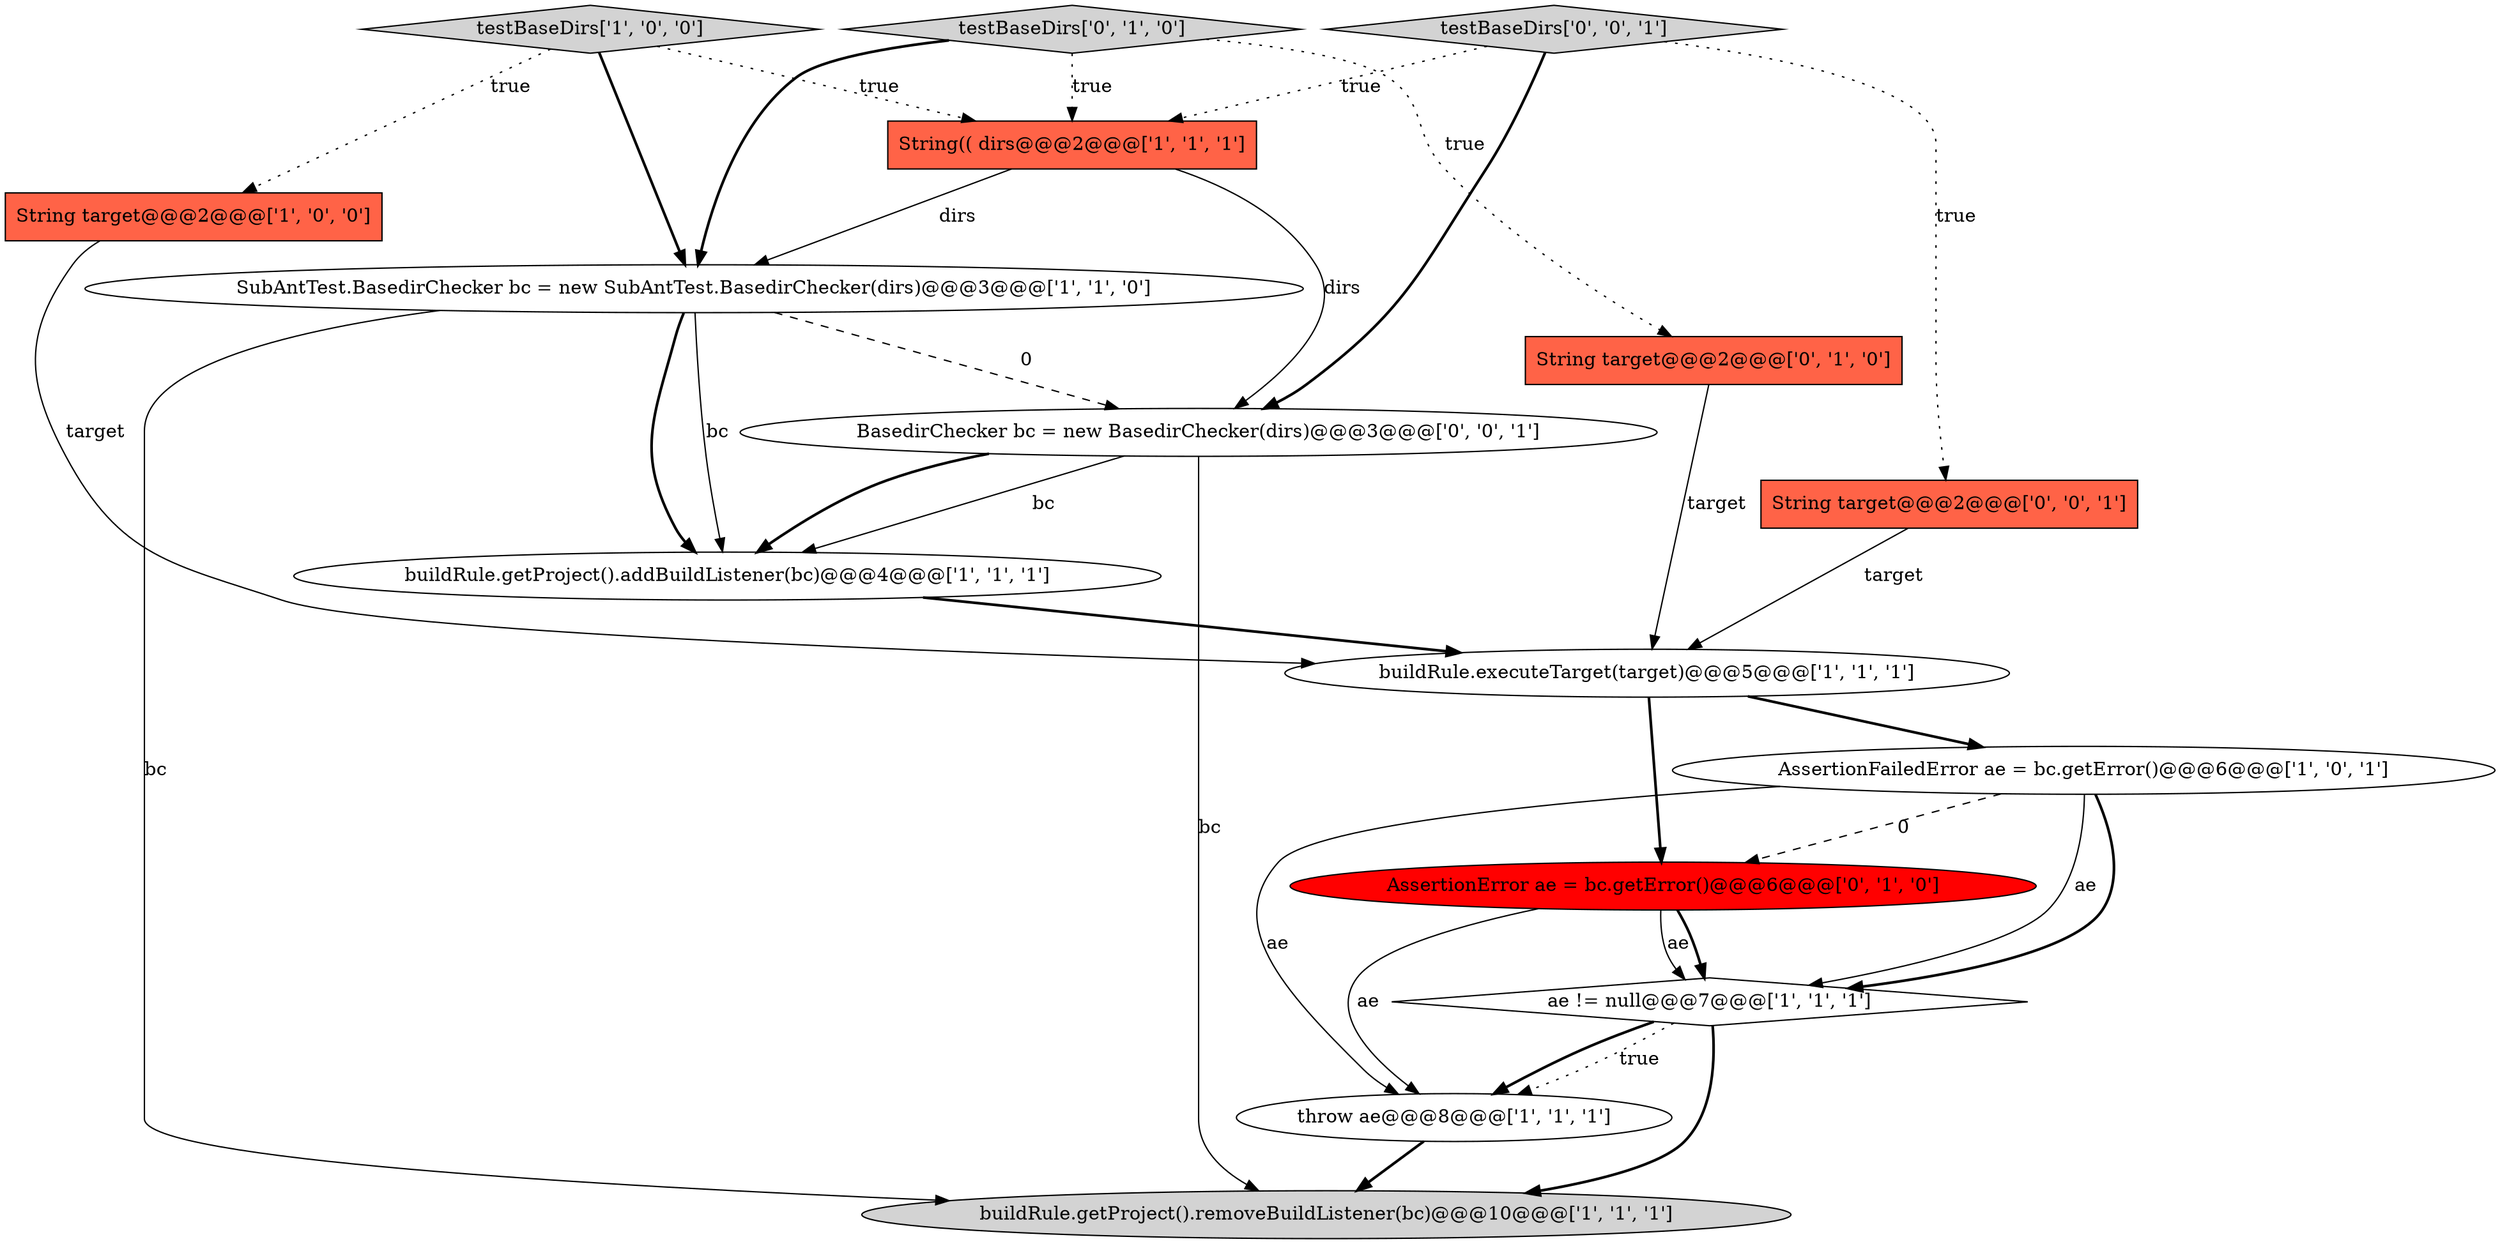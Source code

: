 digraph {
1 [style = filled, label = "testBaseDirs['1', '0', '0']", fillcolor = lightgray, shape = diamond image = "AAA0AAABBB1BBB"];
12 [style = filled, label = "AssertionError ae = bc.getError()@@@6@@@['0', '1', '0']", fillcolor = red, shape = ellipse image = "AAA1AAABBB2BBB"];
0 [style = filled, label = "buildRule.executeTarget(target)@@@5@@@['1', '1', '1']", fillcolor = white, shape = ellipse image = "AAA0AAABBB1BBB"];
9 [style = filled, label = "String(( dirs@@@2@@@['1', '1', '1']", fillcolor = tomato, shape = box image = "AAA0AAABBB1BBB"];
2 [style = filled, label = "ae != null@@@7@@@['1', '1', '1']", fillcolor = white, shape = diamond image = "AAA0AAABBB1BBB"];
8 [style = filled, label = "String target@@@2@@@['1', '0', '0']", fillcolor = tomato, shape = box image = "AAA0AAABBB1BBB"];
3 [style = filled, label = "SubAntTest.BasedirChecker bc = new SubAntTest.BasedirChecker(dirs)@@@3@@@['1', '1', '0']", fillcolor = white, shape = ellipse image = "AAA0AAABBB1BBB"];
11 [style = filled, label = "String target@@@2@@@['0', '1', '0']", fillcolor = tomato, shape = box image = "AAA0AAABBB2BBB"];
7 [style = filled, label = "AssertionFailedError ae = bc.getError()@@@6@@@['1', '0', '1']", fillcolor = white, shape = ellipse image = "AAA0AAABBB1BBB"];
4 [style = filled, label = "buildRule.getProject().removeBuildListener(bc)@@@10@@@['1', '1', '1']", fillcolor = lightgray, shape = ellipse image = "AAA0AAABBB1BBB"];
13 [style = filled, label = "testBaseDirs['0', '0', '1']", fillcolor = lightgray, shape = diamond image = "AAA0AAABBB3BBB"];
15 [style = filled, label = "String target@@@2@@@['0', '0', '1']", fillcolor = tomato, shape = box image = "AAA0AAABBB3BBB"];
6 [style = filled, label = "throw ae@@@8@@@['1', '1', '1']", fillcolor = white, shape = ellipse image = "AAA0AAABBB1BBB"];
5 [style = filled, label = "buildRule.getProject().addBuildListener(bc)@@@4@@@['1', '1', '1']", fillcolor = white, shape = ellipse image = "AAA0AAABBB1BBB"];
14 [style = filled, label = "BasedirChecker bc = new BasedirChecker(dirs)@@@3@@@['0', '0', '1']", fillcolor = white, shape = ellipse image = "AAA0AAABBB3BBB"];
10 [style = filled, label = "testBaseDirs['0', '1', '0']", fillcolor = lightgray, shape = diamond image = "AAA0AAABBB2BBB"];
2->6 [style = bold, label=""];
14->5 [style = solid, label="bc"];
0->12 [style = bold, label=""];
14->5 [style = bold, label=""];
12->6 [style = solid, label="ae"];
9->3 [style = solid, label="dirs"];
7->2 [style = solid, label="ae"];
1->3 [style = bold, label=""];
10->3 [style = bold, label=""];
3->4 [style = solid, label="bc"];
14->4 [style = solid, label="bc"];
10->9 [style = dotted, label="true"];
2->4 [style = bold, label=""];
12->2 [style = solid, label="ae"];
0->7 [style = bold, label=""];
9->14 [style = solid, label="dirs"];
6->4 [style = bold, label=""];
12->2 [style = bold, label=""];
3->5 [style = bold, label=""];
7->6 [style = solid, label="ae"];
5->0 [style = bold, label=""];
10->11 [style = dotted, label="true"];
2->6 [style = dotted, label="true"];
7->2 [style = bold, label=""];
1->9 [style = dotted, label="true"];
1->8 [style = dotted, label="true"];
7->12 [style = dashed, label="0"];
13->15 [style = dotted, label="true"];
3->14 [style = dashed, label="0"];
13->14 [style = bold, label=""];
15->0 [style = solid, label="target"];
11->0 [style = solid, label="target"];
8->0 [style = solid, label="target"];
3->5 [style = solid, label="bc"];
13->9 [style = dotted, label="true"];
}
